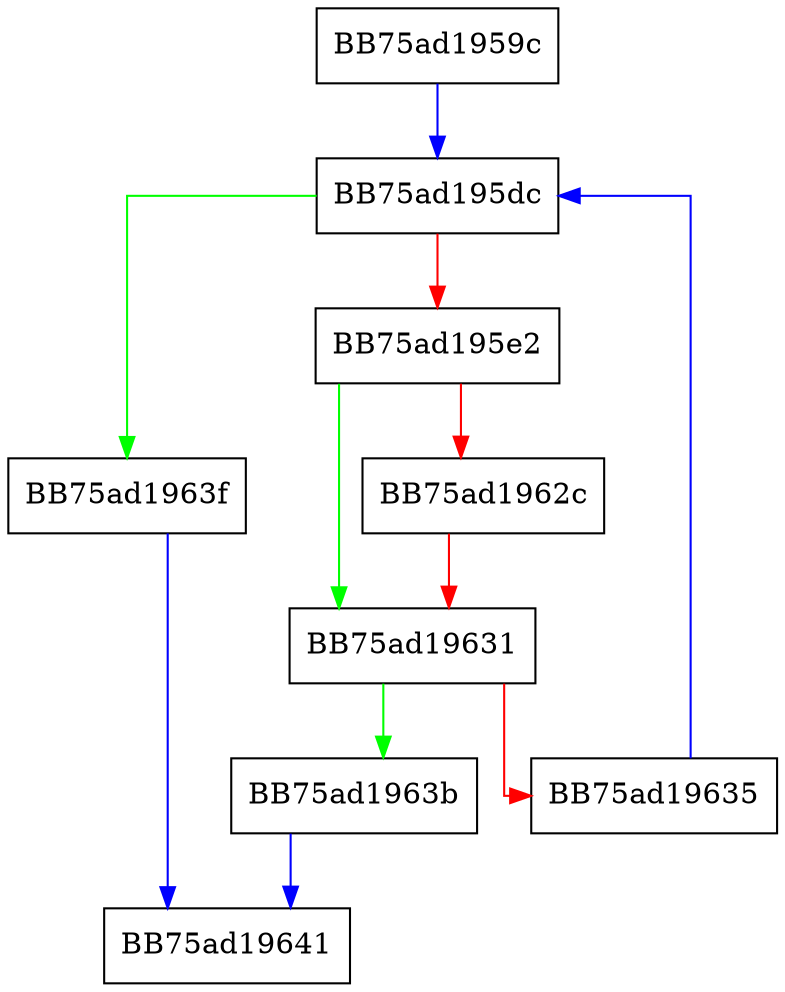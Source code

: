 digraph LocateCreateHashCodeSnippetPattern {
  node [shape="box"];
  graph [splines=ortho];
  BB75ad1959c -> BB75ad195dc [color="blue"];
  BB75ad195dc -> BB75ad1963f [color="green"];
  BB75ad195dc -> BB75ad195e2 [color="red"];
  BB75ad195e2 -> BB75ad19631 [color="green"];
  BB75ad195e2 -> BB75ad1962c [color="red"];
  BB75ad1962c -> BB75ad19631 [color="red"];
  BB75ad19631 -> BB75ad1963b [color="green"];
  BB75ad19631 -> BB75ad19635 [color="red"];
  BB75ad19635 -> BB75ad195dc [color="blue"];
  BB75ad1963b -> BB75ad19641 [color="blue"];
  BB75ad1963f -> BB75ad19641 [color="blue"];
}